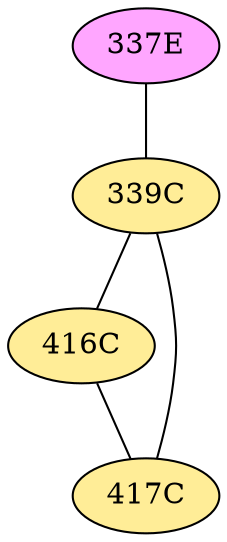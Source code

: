 // The Round Table
graph {
	"337E" [fillcolor="#FFA6FF" style=radial]
	"339C" [fillcolor="#FFED97" style=radial]
	"337E" -- "339C" [penwidth=1]
	"339C" [fillcolor="#FFED97" style=radial]
	"416C" [fillcolor="#FFED97" style=radial]
	"339C" -- "416C" [penwidth=1]
	"339C" [fillcolor="#FFED97" style=radial]
	"417C" [fillcolor="#FFED97" style=radial]
	"339C" -- "417C" [penwidth=1]
	"416C" [fillcolor="#FFED97" style=radial]
	"417C" [fillcolor="#FFED97" style=radial]
	"416C" -- "417C" [penwidth=1]
}
